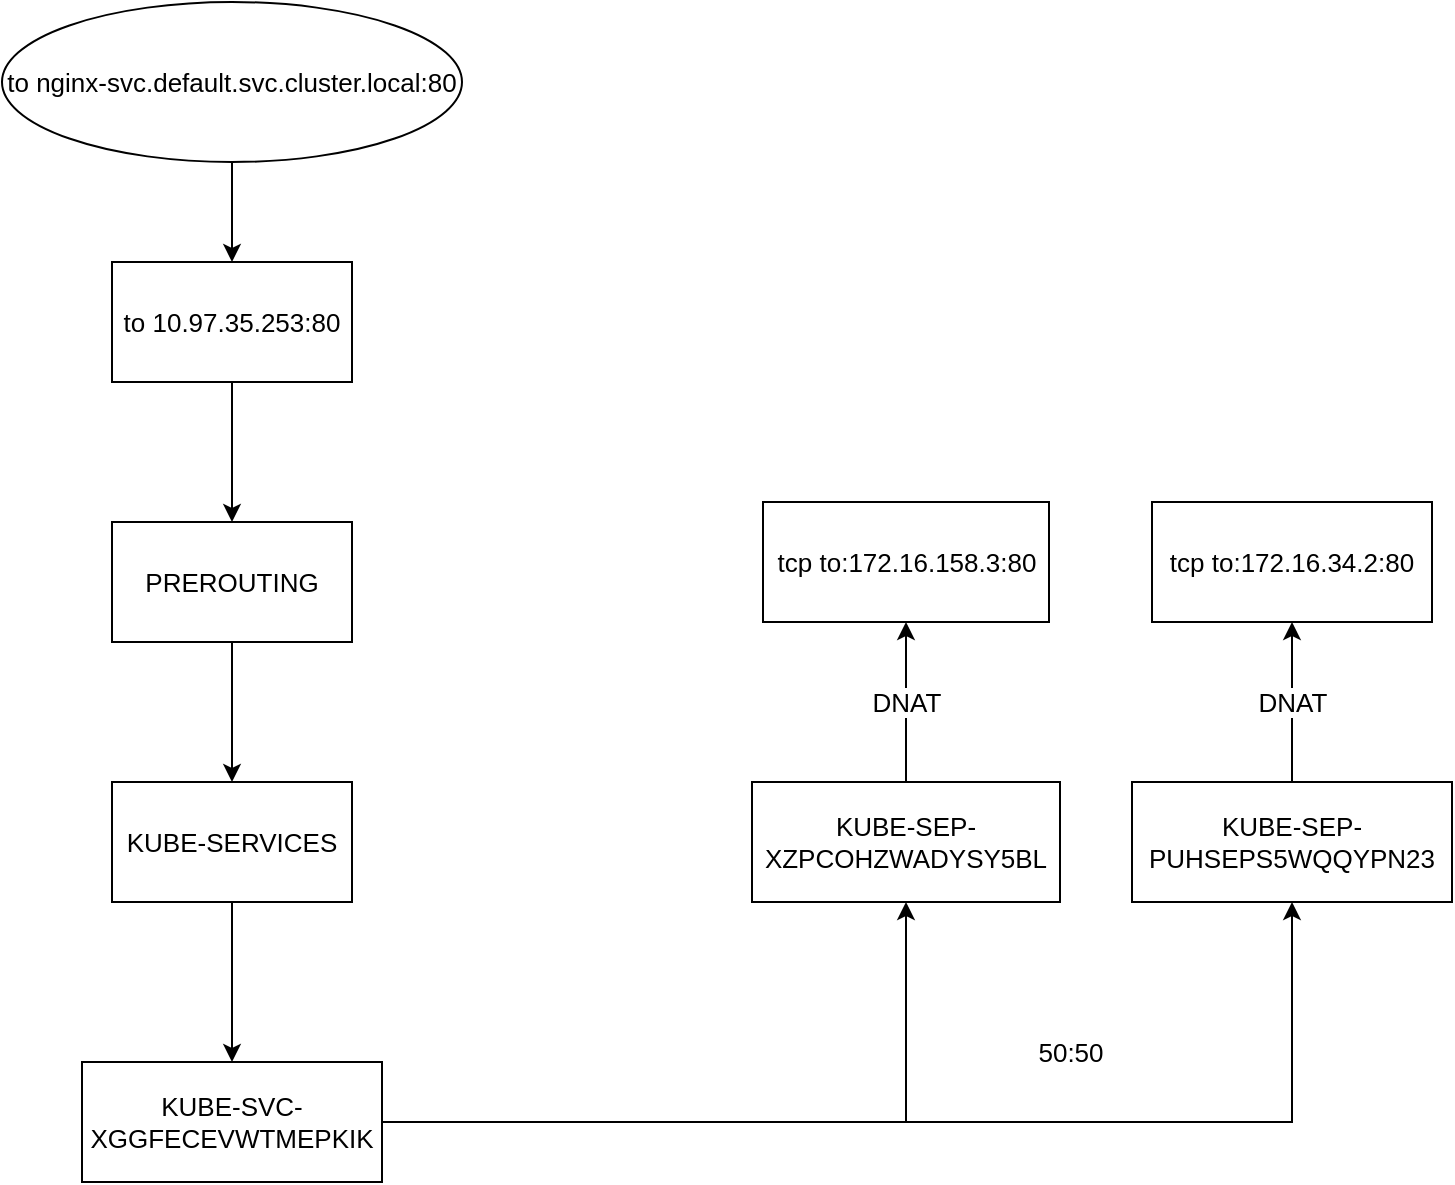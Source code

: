 <mxfile version="21.7.1" type="github">
  <diagram name="페이지-1" id="eBKIrVUgwWBjARxB0PLj">
    <mxGraphModel dx="2074" dy="1125" grid="1" gridSize="10" guides="1" tooltips="1" connect="1" arrows="1" fold="1" page="1" pageScale="1" pageWidth="827" pageHeight="1169" math="0" shadow="0">
      <root>
        <mxCell id="0" />
        <mxCell id="1" parent="0" />
        <mxCell id="I_fE1LOulWkmLJpFuiXo-3" value="" style="edgeStyle=orthogonalEdgeStyle;rounded=0;orthogonalLoop=1;jettySize=auto;html=1;fontSize=13;" edge="1" parent="1" source="I_fE1LOulWkmLJpFuiXo-1" target="I_fE1LOulWkmLJpFuiXo-2">
          <mxGeometry relative="1" as="geometry" />
        </mxCell>
        <mxCell id="I_fE1LOulWkmLJpFuiXo-1" value="PREROUTING" style="rounded=0;whiteSpace=wrap;html=1;fontSize=13;" vertex="1" parent="1">
          <mxGeometry x="106" y="370" width="120" height="60" as="geometry" />
        </mxCell>
        <mxCell id="I_fE1LOulWkmLJpFuiXo-10" value="" style="edgeStyle=orthogonalEdgeStyle;rounded=0;orthogonalLoop=1;jettySize=auto;html=1;fontSize=13;" edge="1" parent="1" source="I_fE1LOulWkmLJpFuiXo-2" target="I_fE1LOulWkmLJpFuiXo-9">
          <mxGeometry relative="1" as="geometry" />
        </mxCell>
        <mxCell id="I_fE1LOulWkmLJpFuiXo-2" value="KUBE-SERVICES" style="whiteSpace=wrap;html=1;rounded=0;fontSize=13;" vertex="1" parent="1">
          <mxGeometry x="106" y="500" width="120" height="60" as="geometry" />
        </mxCell>
        <mxCell id="I_fE1LOulWkmLJpFuiXo-7" value="" style="edgeStyle=orthogonalEdgeStyle;rounded=0;orthogonalLoop=1;jettySize=auto;html=1;fontSize=13;" edge="1" parent="1" source="I_fE1LOulWkmLJpFuiXo-4" target="I_fE1LOulWkmLJpFuiXo-6">
          <mxGeometry relative="1" as="geometry" />
        </mxCell>
        <mxCell id="I_fE1LOulWkmLJpFuiXo-4" value="to nginx-svc.default.svc.cluster.local:80" style="ellipse;whiteSpace=wrap;html=1;fontSize=13;" vertex="1" parent="1">
          <mxGeometry x="51" y="110" width="230" height="80" as="geometry" />
        </mxCell>
        <mxCell id="I_fE1LOulWkmLJpFuiXo-8" style="edgeStyle=orthogonalEdgeStyle;rounded=0;orthogonalLoop=1;jettySize=auto;html=1;entryX=0.5;entryY=0;entryDx=0;entryDy=0;fontSize=13;" edge="1" parent="1" source="I_fE1LOulWkmLJpFuiXo-6" target="I_fE1LOulWkmLJpFuiXo-1">
          <mxGeometry relative="1" as="geometry" />
        </mxCell>
        <mxCell id="I_fE1LOulWkmLJpFuiXo-6" value="to 10.97.35.253:80" style="whiteSpace=wrap;html=1;fontSize=13;" vertex="1" parent="1">
          <mxGeometry x="106" y="240" width="120" height="60" as="geometry" />
        </mxCell>
        <mxCell id="I_fE1LOulWkmLJpFuiXo-12" value="" style="edgeStyle=orthogonalEdgeStyle;rounded=0;orthogonalLoop=1;jettySize=auto;html=1;fontSize=13;" edge="1" parent="1" source="I_fE1LOulWkmLJpFuiXo-9" target="I_fE1LOulWkmLJpFuiXo-11">
          <mxGeometry relative="1" as="geometry" />
        </mxCell>
        <mxCell id="I_fE1LOulWkmLJpFuiXo-14" value="" style="edgeStyle=orthogonalEdgeStyle;rounded=0;orthogonalLoop=1;jettySize=auto;html=1;fontSize=13;" edge="1" parent="1" source="I_fE1LOulWkmLJpFuiXo-9" target="I_fE1LOulWkmLJpFuiXo-13">
          <mxGeometry relative="1" as="geometry" />
        </mxCell>
        <mxCell id="I_fE1LOulWkmLJpFuiXo-9" value="KUBE-SVC-XGGFECEVWTMEPKIK" style="whiteSpace=wrap;html=1;rounded=0;fontSize=13;" vertex="1" parent="1">
          <mxGeometry x="91" y="640" width="150" height="60" as="geometry" />
        </mxCell>
        <mxCell id="I_fE1LOulWkmLJpFuiXo-19" value="DNAT" style="edgeStyle=orthogonalEdgeStyle;rounded=0;orthogonalLoop=1;jettySize=auto;html=1;fontSize=13;" edge="1" parent="1" source="I_fE1LOulWkmLJpFuiXo-11" target="I_fE1LOulWkmLJpFuiXo-18">
          <mxGeometry relative="1" as="geometry" />
        </mxCell>
        <mxCell id="I_fE1LOulWkmLJpFuiXo-11" value="KUBE-SEP-XZPCOHZWADYSY5BL" style="whiteSpace=wrap;html=1;rounded=0;fontSize=13;" vertex="1" parent="1">
          <mxGeometry x="426" y="500" width="154" height="60" as="geometry" />
        </mxCell>
        <mxCell id="I_fE1LOulWkmLJpFuiXo-17" value="DNAT" style="edgeStyle=orthogonalEdgeStyle;rounded=0;orthogonalLoop=1;jettySize=auto;html=1;fontSize=13;" edge="1" parent="1" source="I_fE1LOulWkmLJpFuiXo-13" target="I_fE1LOulWkmLJpFuiXo-16">
          <mxGeometry relative="1" as="geometry" />
        </mxCell>
        <mxCell id="I_fE1LOulWkmLJpFuiXo-13" value="KUBE-SEP-PUHSEPS5WQQYPN23" style="whiteSpace=wrap;html=1;rounded=0;fontSize=13;" vertex="1" parent="1">
          <mxGeometry x="616" y="500" width="160" height="60" as="geometry" />
        </mxCell>
        <mxCell id="I_fE1LOulWkmLJpFuiXo-15" value="50:50" style="text;html=1;align=center;verticalAlign=middle;resizable=0;points=[];autosize=1;strokeColor=none;fillColor=none;fontSize=13;" vertex="1" parent="1">
          <mxGeometry x="555" y="620" width="60" height="30" as="geometry" />
        </mxCell>
        <mxCell id="I_fE1LOulWkmLJpFuiXo-16" value="tcp to:172.16.34.2:80" style="whiteSpace=wrap;html=1;rounded=0;fontSize=13;" vertex="1" parent="1">
          <mxGeometry x="626" y="360" width="140" height="60" as="geometry" />
        </mxCell>
        <mxCell id="I_fE1LOulWkmLJpFuiXo-18" value="tcp to:172.16.158.3:80" style="whiteSpace=wrap;html=1;rounded=0;fontSize=13;" vertex="1" parent="1">
          <mxGeometry x="431.5" y="360" width="143" height="60" as="geometry" />
        </mxCell>
      </root>
    </mxGraphModel>
  </diagram>
</mxfile>
